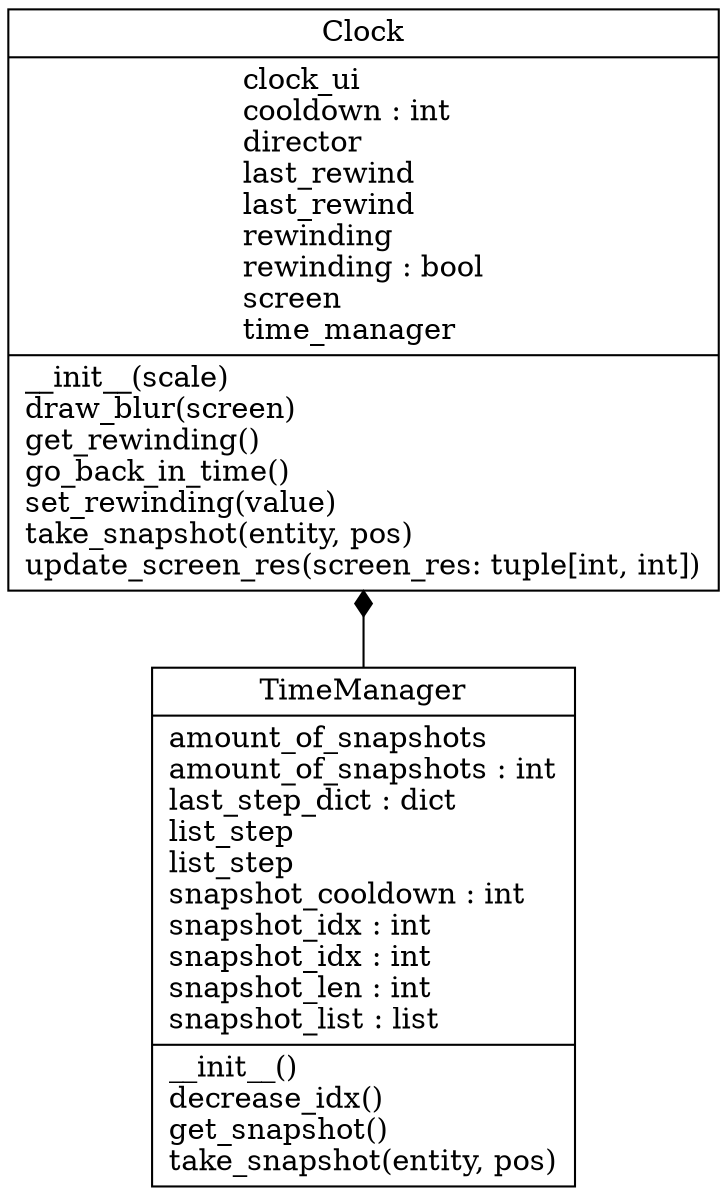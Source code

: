 digraph "classes" {
rankdir=BT
charset="utf-8"
"clock.Clock" [color="black", fontcolor="black", label=<{Clock|clock_ui<br ALIGN="LEFT"/>cooldown : int<br ALIGN="LEFT"/>director<br ALIGN="LEFT"/>last_rewind<br ALIGN="LEFT"/>last_rewind<br ALIGN="LEFT"/>rewinding<br ALIGN="LEFT"/>rewinding : bool<br ALIGN="LEFT"/>screen<br ALIGN="LEFT"/>time_manager<br ALIGN="LEFT"/>|__init__(scale)<br ALIGN="LEFT"/>draw_blur(screen)<br ALIGN="LEFT"/>get_rewinding()<br ALIGN="LEFT"/>go_back_in_time()<br ALIGN="LEFT"/>set_rewinding(value)<br ALIGN="LEFT"/>take_snapshot(entity, pos)<br ALIGN="LEFT"/>update_screen_res(screen_res: tuple[int, int])<br ALIGN="LEFT"/>}>, shape="record", style="solid"];
"time_manager.TimeManager" [color="black", fontcolor="black", label=<{TimeManager|amount_of_snapshots<br ALIGN="LEFT"/>amount_of_snapshots : int<br ALIGN="LEFT"/>last_step_dict : dict<br ALIGN="LEFT"/>list_step<br ALIGN="LEFT"/>list_step<br ALIGN="LEFT"/>snapshot_cooldown : int<br ALIGN="LEFT"/>snapshot_idx : int<br ALIGN="LEFT"/>snapshot_idx : int<br ALIGN="LEFT"/>snapshot_len : int<br ALIGN="LEFT"/>snapshot_list : list<br ALIGN="LEFT"/>|__init__()<br ALIGN="LEFT"/>decrease_idx()<br ALIGN="LEFT"/>get_snapshot()<br ALIGN="LEFT"/>take_snapshot(entity, pos)<br ALIGN="LEFT"/>}>, shape="record", style="solid"];
"time_manager.TimeManager" -> "clock.Clock" [arrowhead="diamond", color="black"];
}
